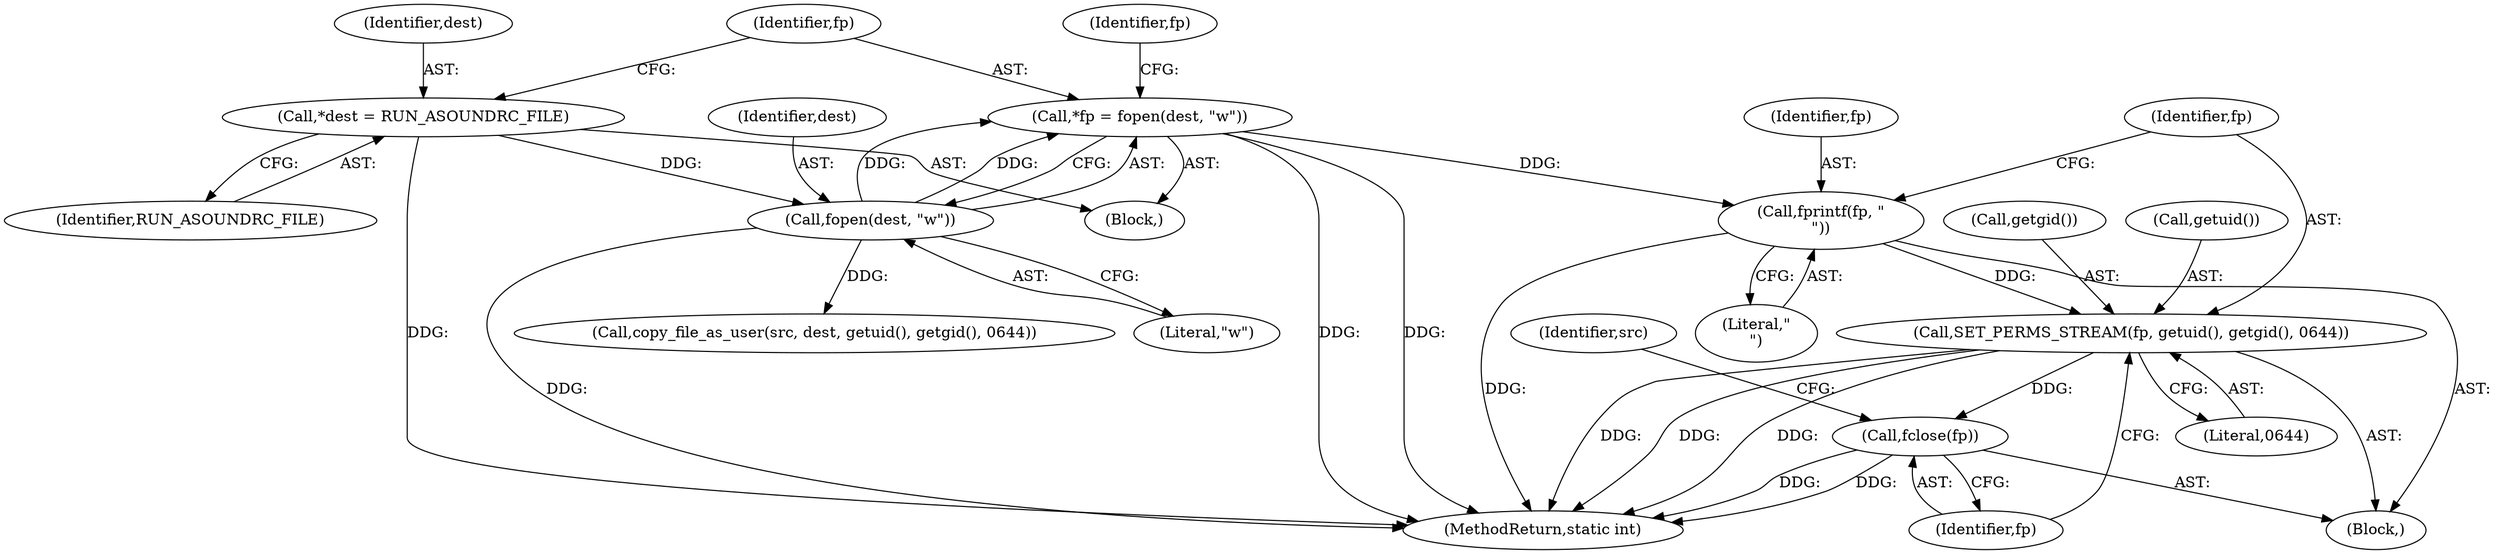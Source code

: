 digraph "0_firejail_b8a4ff9775318ca5e679183884a6a63f3da8f863_2@API" {
"1000120" [label="(Call,fprintf(fp, \"\n\"))"];
"1000112" [label="(Call,*fp = fopen(dest, \"w\"))"];
"1000114" [label="(Call,fopen(dest, \"w\"))"];
"1000108" [label="(Call,*dest = RUN_ASOUNDRC_FILE)"];
"1000123" [label="(Call,SET_PERMS_STREAM(fp, getuid(), getgid(), 0644))"];
"1000128" [label="(Call,fclose(fp))"];
"1000104" [label="(Block,)"];
"1000205" [label="(MethodReturn,static int)"];
"1000113" [label="(Identifier,fp)"];
"1000126" [label="(Call,getgid())"];
"1000116" [label="(Literal,\"w\")"];
"1000124" [label="(Identifier,fp)"];
"1000119" [label="(Block,)"];
"1000134" [label="(Identifier,src)"];
"1000120" [label="(Call,fprintf(fp, \"\n\"))"];
"1000129" [label="(Identifier,fp)"];
"1000123" [label="(Call,SET_PERMS_STREAM(fp, getuid(), getgid(), 0644))"];
"1000127" [label="(Literal,0644)"];
"1000110" [label="(Identifier,RUN_ASOUNDRC_FILE)"];
"1000121" [label="(Identifier,fp)"];
"1000192" [label="(Call,copy_file_as_user(src, dest, getuid(), getgid(), 0644))"];
"1000108" [label="(Call,*dest = RUN_ASOUNDRC_FILE)"];
"1000128" [label="(Call,fclose(fp))"];
"1000122" [label="(Literal,\"\n\")"];
"1000125" [label="(Call,getuid())"];
"1000114" [label="(Call,fopen(dest, \"w\"))"];
"1000112" [label="(Call,*fp = fopen(dest, \"w\"))"];
"1000115" [label="(Identifier,dest)"];
"1000118" [label="(Identifier,fp)"];
"1000109" [label="(Identifier,dest)"];
"1000120" -> "1000119"  [label="AST: "];
"1000120" -> "1000122"  [label="CFG: "];
"1000121" -> "1000120"  [label="AST: "];
"1000122" -> "1000120"  [label="AST: "];
"1000124" -> "1000120"  [label="CFG: "];
"1000120" -> "1000205"  [label="DDG: "];
"1000112" -> "1000120"  [label="DDG: "];
"1000120" -> "1000123"  [label="DDG: "];
"1000112" -> "1000104"  [label="AST: "];
"1000112" -> "1000114"  [label="CFG: "];
"1000113" -> "1000112"  [label="AST: "];
"1000114" -> "1000112"  [label="AST: "];
"1000118" -> "1000112"  [label="CFG: "];
"1000112" -> "1000205"  [label="DDG: "];
"1000112" -> "1000205"  [label="DDG: "];
"1000114" -> "1000112"  [label="DDG: "];
"1000114" -> "1000112"  [label="DDG: "];
"1000114" -> "1000116"  [label="CFG: "];
"1000115" -> "1000114"  [label="AST: "];
"1000116" -> "1000114"  [label="AST: "];
"1000114" -> "1000205"  [label="DDG: "];
"1000108" -> "1000114"  [label="DDG: "];
"1000114" -> "1000192"  [label="DDG: "];
"1000108" -> "1000104"  [label="AST: "];
"1000108" -> "1000110"  [label="CFG: "];
"1000109" -> "1000108"  [label="AST: "];
"1000110" -> "1000108"  [label="AST: "];
"1000113" -> "1000108"  [label="CFG: "];
"1000108" -> "1000205"  [label="DDG: "];
"1000123" -> "1000119"  [label="AST: "];
"1000123" -> "1000127"  [label="CFG: "];
"1000124" -> "1000123"  [label="AST: "];
"1000125" -> "1000123"  [label="AST: "];
"1000126" -> "1000123"  [label="AST: "];
"1000127" -> "1000123"  [label="AST: "];
"1000129" -> "1000123"  [label="CFG: "];
"1000123" -> "1000205"  [label="DDG: "];
"1000123" -> "1000205"  [label="DDG: "];
"1000123" -> "1000205"  [label="DDG: "];
"1000123" -> "1000128"  [label="DDG: "];
"1000128" -> "1000119"  [label="AST: "];
"1000128" -> "1000129"  [label="CFG: "];
"1000129" -> "1000128"  [label="AST: "];
"1000134" -> "1000128"  [label="CFG: "];
"1000128" -> "1000205"  [label="DDG: "];
"1000128" -> "1000205"  [label="DDG: "];
}
